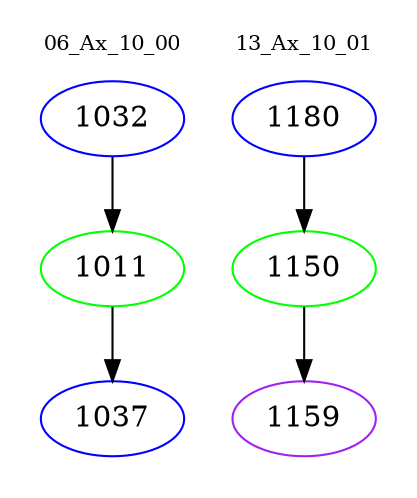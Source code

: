 digraph{
subgraph cluster_0 {
color = white
label = "06_Ax_10_00";
fontsize=10;
T0_1032 [label="1032", color="blue"]
T0_1032 -> T0_1011 [color="black"]
T0_1011 [label="1011", color="green"]
T0_1011 -> T0_1037 [color="black"]
T0_1037 [label="1037", color="blue"]
}
subgraph cluster_1 {
color = white
label = "13_Ax_10_01";
fontsize=10;
T1_1180 [label="1180", color="blue"]
T1_1180 -> T1_1150 [color="black"]
T1_1150 [label="1150", color="green"]
T1_1150 -> T1_1159 [color="black"]
T1_1159 [label="1159", color="purple"]
}
}

